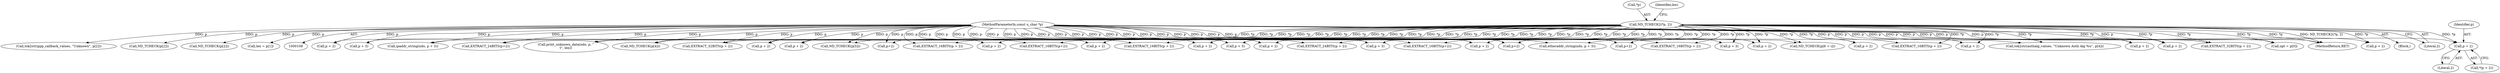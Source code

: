 digraph "1_tcpdump_7029d15f148ef24bb7c6668bc640f5470d085e5a_2@del" {
"1000423" [label="(Call,p + 2)"];
"1000110" [label="(MethodParameterIn,const u_char *p)"];
"1000121" [label="(Call,ND_TCHECK2(*p, 2))"];
"1000311" [label="(Call,EXTRACT_16BITS(p + 2))"];
"1000424" [label="(Identifier,p)"];
"1000110" [label="(MethodParameterIn,const u_char *p)"];
"1000302" [label="(Call,p + 2)"];
"1000330" [label="(Call,p + 2)"];
"1000112" [label="(Block,)"];
"1000423" [label="(Call,p + 2)"];
"1000554" [label="(Call,p + 2)"];
"1000425" [label="(Literal,2)"];
"1000235" [label="(Call,EXTRACT_24BITS(p+2))"];
"1000130" [label="(Call,opt = p[0])"];
"1000530" [label="(Call,tok2str(ppp_callback_values, \"Unknown\", p[2]))"];
"1000121" [label="(Call,ND_TCHECK2(*p, 2))"];
"1000745" [label="(MethodReturn,RET)"];
"1000375" [label="(Call,EXTRACT_16BITS(p+2))"];
"1000580" [label="(Call,ND_TCHECK(p[2]))"];
"1000376" [label="(Call,p+2)"];
"1000624" [label="(Call,ipaddr_string(ndo, p + 3))"];
"1000467" [label="(Call,EXTRACT_32BITS(p + 2))"];
"1000312" [label="(Call,p + 2)"];
"1000564" [label="(Call,p + 2)"];
"1000390" [label="(Call,tok2str(authalg_values, \"Unknown Auth Alg %u\", p[4]))"];
"1000124" [label="(Literal,2)"];
"1000520" [label="(Call,ND_TCHECK(p[2]))"];
"1000340" [label="(Call,p + 2)"];
"1000125" [label="(Call,len = p[1])"];
"1000403" [label="(Call,print_unknown_data(ndo, p, \"\n\t\", len))"];
"1000370" [label="(Call,EXTRACT_16BITS(p + 2))"];
"1000458" [label="(Call,p + 2)"];
"1000499" [label="(Call,EXTRACT_16BITS(p + 2))"];
"1000122" [label="(Call,*p)"];
"1000339" [label="(Call,EXTRACT_32BITS(p + 2))"];
"1000381" [label="(Call,ND_TCHECK(p[4]))"];
"1000240" [label="(Call,p + 2)"];
"1000239" [label="(Call,EXTRACT_24BITS(p + 2))"];
"1000563" [label="(Call,EXTRACT_16BITS(p + 2))"];
"1000615" [label="(Call,p + 3)"];
"1000644" [label="(Call,p + 3)"];
"1000236" [label="(Call,p+2)"];
"1000243" [label="(Call,ND_TCHECK(p[5]))"];
"1000371" [label="(Call,p + 2)"];
"1000271" [label="(Call,ND_TCHECK(p[6 + i]))"];
"1000653" [label="(Call,etheraddr_string(ndo, p + 3))"];
"1000430" [label="(Call,p+2)"];
"1000468" [label="(Call,p + 2)"];
"1000222" [label="(Call,p + 2)"];
"1000126" [label="(Identifier,len)"];
"1000358" [label="(Call,p + 2)"];
"1000626" [label="(Call,p + 3)"];
"1000422" [label="(Call,*(p + 2))"];
"1000429" [label="(Call,EXTRACT_16BITS(p+2))"];
"1000490" [label="(Call,p + 2)"];
"1000655" [label="(Call,p + 3)"];
"1000500" [label="(Call,p + 2)"];
"1000423" -> "1000422"  [label="AST: "];
"1000423" -> "1000425"  [label="CFG: "];
"1000424" -> "1000423"  [label="AST: "];
"1000425" -> "1000423"  [label="AST: "];
"1000422" -> "1000423"  [label="CFG: "];
"1000110" -> "1000423"  [label="DDG: p"];
"1000121" -> "1000423"  [label="DDG: *p"];
"1000110" -> "1000108"  [label="AST: "];
"1000110" -> "1000745"  [label="DDG: p"];
"1000110" -> "1000125"  [label="DDG: p"];
"1000110" -> "1000130"  [label="DDG: p"];
"1000110" -> "1000222"  [label="DDG: p"];
"1000110" -> "1000235"  [label="DDG: p"];
"1000110" -> "1000236"  [label="DDG: p"];
"1000110" -> "1000239"  [label="DDG: p"];
"1000110" -> "1000240"  [label="DDG: p"];
"1000110" -> "1000243"  [label="DDG: p"];
"1000110" -> "1000271"  [label="DDG: p"];
"1000110" -> "1000302"  [label="DDG: p"];
"1000110" -> "1000311"  [label="DDG: p"];
"1000110" -> "1000312"  [label="DDG: p"];
"1000110" -> "1000330"  [label="DDG: p"];
"1000110" -> "1000339"  [label="DDG: p"];
"1000110" -> "1000340"  [label="DDG: p"];
"1000110" -> "1000358"  [label="DDG: p"];
"1000110" -> "1000370"  [label="DDG: p"];
"1000110" -> "1000371"  [label="DDG: p"];
"1000110" -> "1000375"  [label="DDG: p"];
"1000110" -> "1000376"  [label="DDG: p"];
"1000110" -> "1000381"  [label="DDG: p"];
"1000110" -> "1000390"  [label="DDG: p"];
"1000110" -> "1000403"  [label="DDG: p"];
"1000110" -> "1000429"  [label="DDG: p"];
"1000110" -> "1000430"  [label="DDG: p"];
"1000110" -> "1000458"  [label="DDG: p"];
"1000110" -> "1000467"  [label="DDG: p"];
"1000110" -> "1000468"  [label="DDG: p"];
"1000110" -> "1000490"  [label="DDG: p"];
"1000110" -> "1000499"  [label="DDG: p"];
"1000110" -> "1000500"  [label="DDG: p"];
"1000110" -> "1000520"  [label="DDG: p"];
"1000110" -> "1000530"  [label="DDG: p"];
"1000110" -> "1000554"  [label="DDG: p"];
"1000110" -> "1000563"  [label="DDG: p"];
"1000110" -> "1000564"  [label="DDG: p"];
"1000110" -> "1000580"  [label="DDG: p"];
"1000110" -> "1000615"  [label="DDG: p"];
"1000110" -> "1000624"  [label="DDG: p"];
"1000110" -> "1000626"  [label="DDG: p"];
"1000110" -> "1000644"  [label="DDG: p"];
"1000110" -> "1000653"  [label="DDG: p"];
"1000110" -> "1000655"  [label="DDG: p"];
"1000121" -> "1000112"  [label="AST: "];
"1000121" -> "1000124"  [label="CFG: "];
"1000122" -> "1000121"  [label="AST: "];
"1000124" -> "1000121"  [label="AST: "];
"1000126" -> "1000121"  [label="CFG: "];
"1000121" -> "1000745"  [label="DDG: ND_TCHECK2(*p, 2)"];
"1000121" -> "1000745"  [label="DDG: *p"];
"1000121" -> "1000130"  [label="DDG: *p"];
"1000121" -> "1000222"  [label="DDG: *p"];
"1000121" -> "1000235"  [label="DDG: *p"];
"1000121" -> "1000236"  [label="DDG: *p"];
"1000121" -> "1000239"  [label="DDG: *p"];
"1000121" -> "1000240"  [label="DDG: *p"];
"1000121" -> "1000243"  [label="DDG: *p"];
"1000121" -> "1000271"  [label="DDG: *p"];
"1000121" -> "1000302"  [label="DDG: *p"];
"1000121" -> "1000311"  [label="DDG: *p"];
"1000121" -> "1000312"  [label="DDG: *p"];
"1000121" -> "1000330"  [label="DDG: *p"];
"1000121" -> "1000339"  [label="DDG: *p"];
"1000121" -> "1000340"  [label="DDG: *p"];
"1000121" -> "1000358"  [label="DDG: *p"];
"1000121" -> "1000370"  [label="DDG: *p"];
"1000121" -> "1000371"  [label="DDG: *p"];
"1000121" -> "1000375"  [label="DDG: *p"];
"1000121" -> "1000376"  [label="DDG: *p"];
"1000121" -> "1000381"  [label="DDG: *p"];
"1000121" -> "1000390"  [label="DDG: *p"];
"1000121" -> "1000403"  [label="DDG: *p"];
"1000121" -> "1000429"  [label="DDG: *p"];
"1000121" -> "1000430"  [label="DDG: *p"];
"1000121" -> "1000458"  [label="DDG: *p"];
"1000121" -> "1000467"  [label="DDG: *p"];
"1000121" -> "1000468"  [label="DDG: *p"];
"1000121" -> "1000490"  [label="DDG: *p"];
"1000121" -> "1000499"  [label="DDG: *p"];
"1000121" -> "1000500"  [label="DDG: *p"];
"1000121" -> "1000554"  [label="DDG: *p"];
"1000121" -> "1000563"  [label="DDG: *p"];
"1000121" -> "1000564"  [label="DDG: *p"];
"1000121" -> "1000615"  [label="DDG: *p"];
"1000121" -> "1000624"  [label="DDG: *p"];
"1000121" -> "1000626"  [label="DDG: *p"];
"1000121" -> "1000644"  [label="DDG: *p"];
"1000121" -> "1000653"  [label="DDG: *p"];
"1000121" -> "1000655"  [label="DDG: *p"];
}
